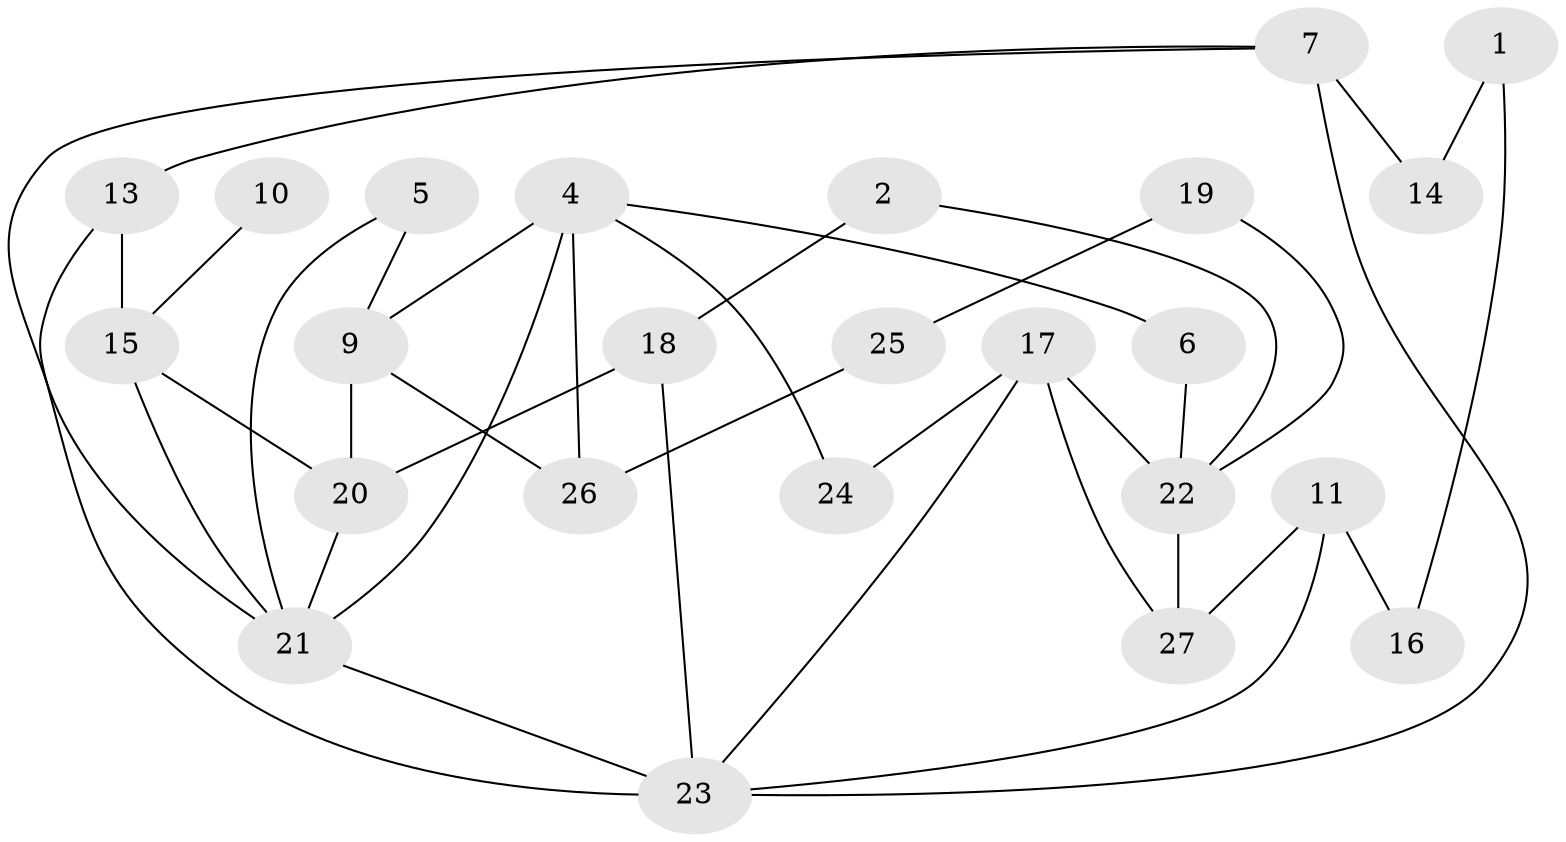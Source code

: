 // original degree distribution, {3: 0.2777777777777778, 1: 0.2037037037037037, 4: 0.18518518518518517, 2: 0.2037037037037037, 5: 0.07407407407407407, 0: 0.05555555555555555}
// Generated by graph-tools (version 1.1) at 2025/00/03/09/25 03:00:48]
// undirected, 24 vertices, 38 edges
graph export_dot {
graph [start="1"]
  node [color=gray90,style=filled];
  1;
  2;
  4;
  5;
  6;
  7;
  9;
  10;
  11;
  13;
  14;
  15;
  16;
  17;
  18;
  19;
  20;
  21;
  22;
  23;
  24;
  25;
  26;
  27;
  1 -- 14 [weight=1.0];
  1 -- 16 [weight=1.0];
  2 -- 18 [weight=1.0];
  2 -- 22 [weight=1.0];
  4 -- 6 [weight=1.0];
  4 -- 9 [weight=1.0];
  4 -- 21 [weight=1.0];
  4 -- 24 [weight=1.0];
  4 -- 26 [weight=1.0];
  5 -- 9 [weight=1.0];
  5 -- 21 [weight=1.0];
  6 -- 22 [weight=1.0];
  7 -- 13 [weight=1.0];
  7 -- 14 [weight=2.0];
  7 -- 21 [weight=1.0];
  7 -- 23 [weight=1.0];
  9 -- 20 [weight=1.0];
  9 -- 26 [weight=1.0];
  10 -- 15 [weight=1.0];
  11 -- 16 [weight=1.0];
  11 -- 23 [weight=1.0];
  11 -- 27 [weight=1.0];
  13 -- 15 [weight=1.0];
  13 -- 23 [weight=1.0];
  15 -- 20 [weight=1.0];
  15 -- 21 [weight=1.0];
  17 -- 22 [weight=1.0];
  17 -- 23 [weight=1.0];
  17 -- 24 [weight=1.0];
  17 -- 27 [weight=1.0];
  18 -- 20 [weight=1.0];
  18 -- 23 [weight=2.0];
  19 -- 22 [weight=2.0];
  19 -- 25 [weight=1.0];
  20 -- 21 [weight=1.0];
  21 -- 23 [weight=1.0];
  22 -- 27 [weight=1.0];
  25 -- 26 [weight=1.0];
}
